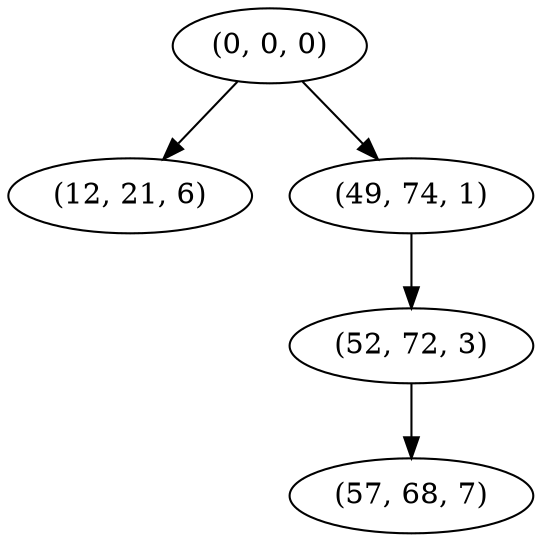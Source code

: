 digraph tree {
    "(0, 0, 0)";
    "(12, 21, 6)";
    "(49, 74, 1)";
    "(52, 72, 3)";
    "(57, 68, 7)";
    "(0, 0, 0)" -> "(12, 21, 6)";
    "(0, 0, 0)" -> "(49, 74, 1)";
    "(49, 74, 1)" -> "(52, 72, 3)";
    "(52, 72, 3)" -> "(57, 68, 7)";
}
